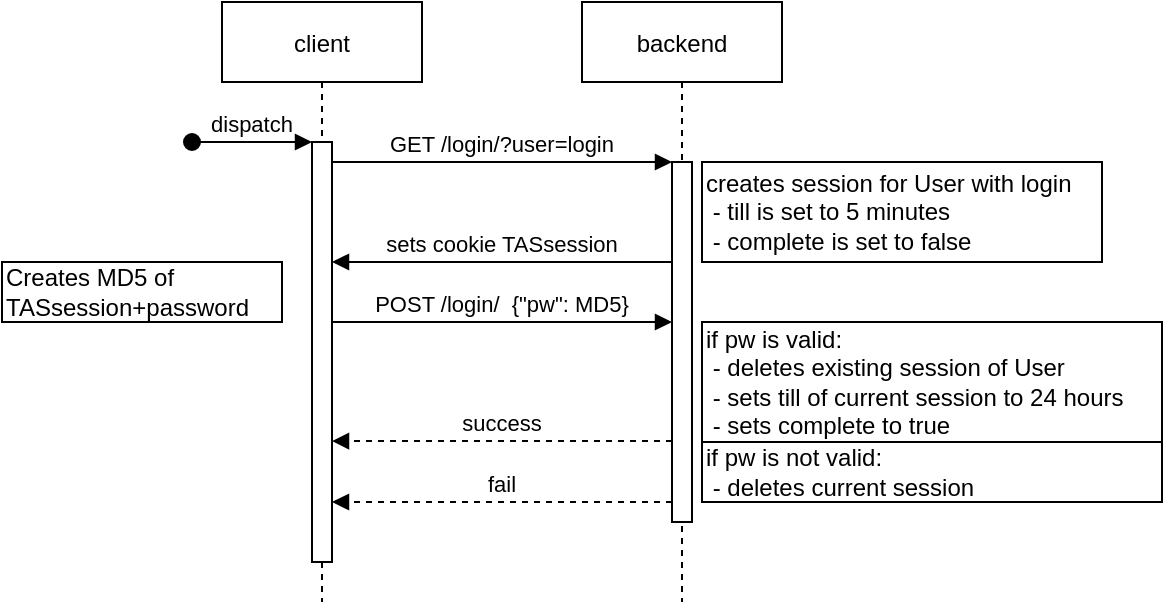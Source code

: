 <mxfile version="18.0.6" type="device"><diagram id="kgpKYQtTHZ0yAKxKKP6v" name="Page-1"><mxGraphModel dx="1422" dy="805" grid="1" gridSize="10" guides="1" tooltips="1" connect="1" arrows="1" fold="1" page="1" pageScale="1" pageWidth="850" pageHeight="1100" math="0" shadow="0"><root><mxCell id="0"/><mxCell id="1" parent="0"/><mxCell id="3nuBFxr9cyL0pnOWT2aG-1" value="client" style="shape=umlLifeline;perimeter=lifelinePerimeter;container=1;collapsible=0;recursiveResize=0;rounded=0;shadow=0;strokeWidth=1;" parent="1" vertex="1"><mxGeometry x="120" y="80" width="100" height="300" as="geometry"/></mxCell><mxCell id="3nuBFxr9cyL0pnOWT2aG-2" value="" style="points=[];perimeter=orthogonalPerimeter;rounded=0;shadow=0;strokeWidth=1;" parent="3nuBFxr9cyL0pnOWT2aG-1" vertex="1"><mxGeometry x="45" y="70" width="10" height="210" as="geometry"/></mxCell><mxCell id="3nuBFxr9cyL0pnOWT2aG-3" value="dispatch" style="verticalAlign=bottom;startArrow=oval;endArrow=block;startSize=8;shadow=0;strokeWidth=1;" parent="3nuBFxr9cyL0pnOWT2aG-1" target="3nuBFxr9cyL0pnOWT2aG-2" edge="1"><mxGeometry relative="1" as="geometry"><mxPoint x="-15" y="70" as="sourcePoint"/></mxGeometry></mxCell><mxCell id="3nuBFxr9cyL0pnOWT2aG-5" value="backend" style="shape=umlLifeline;perimeter=lifelinePerimeter;container=1;collapsible=0;recursiveResize=0;rounded=0;shadow=0;strokeWidth=1;" parent="1" vertex="1"><mxGeometry x="300" y="80" width="100" height="300" as="geometry"/></mxCell><mxCell id="3nuBFxr9cyL0pnOWT2aG-6" value="" style="points=[];perimeter=orthogonalPerimeter;rounded=0;shadow=0;strokeWidth=1;" parent="3nuBFxr9cyL0pnOWT2aG-5" vertex="1"><mxGeometry x="45" y="80" width="10" height="180" as="geometry"/></mxCell><mxCell id="3nuBFxr9cyL0pnOWT2aG-8" value="GET /login/?user=login" style="verticalAlign=bottom;endArrow=block;entryX=0;entryY=0;shadow=0;strokeWidth=1;" parent="1" source="3nuBFxr9cyL0pnOWT2aG-2" target="3nuBFxr9cyL0pnOWT2aG-6" edge="1"><mxGeometry relative="1" as="geometry"><mxPoint x="275" y="160" as="sourcePoint"/></mxGeometry></mxCell><mxCell id="3nuBFxr9cyL0pnOWT2aG-9" value="sets cookie TASsession" style="verticalAlign=bottom;endArrow=block;shadow=0;strokeWidth=1;" parent="1" source="3nuBFxr9cyL0pnOWT2aG-6" target="3nuBFxr9cyL0pnOWT2aG-2" edge="1"><mxGeometry relative="1" as="geometry"><mxPoint x="340" y="200" as="sourcePoint"/><mxPoint x="180" y="210" as="targetPoint"/><Array as="points"><mxPoint x="280" y="210"/></Array></mxGeometry></mxCell><mxCell id="jsbS36TXrQa4jQ_E_NbG-1" value="creates session for User with login&lt;br&gt;&amp;nbsp;- till is set to 5 minutes&lt;br&gt;&amp;nbsp;- complete is set to false" style="rounded=0;whiteSpace=wrap;html=1;align=left;autosize=1;" parent="1" vertex="1"><mxGeometry x="360" y="160" width="200" height="50" as="geometry"/></mxCell><mxCell id="jsbS36TXrQa4jQ_E_NbG-2" value="Creates MD5 of&lt;br&gt;TASsession+password" style="rounded=0;whiteSpace=wrap;html=1;align=left;autosize=1;" parent="1" vertex="1"><mxGeometry x="10" y="210" width="140" height="30" as="geometry"/></mxCell><mxCell id="jsbS36TXrQa4jQ_E_NbG-5" value="POST /login/  {&quot;pw&quot;: MD5}" style="verticalAlign=bottom;endArrow=block;entryX=0;entryY=0;shadow=0;strokeWidth=1;" parent="1" edge="1"><mxGeometry relative="1" as="geometry"><mxPoint x="175" y="240.0" as="sourcePoint"/><mxPoint x="345" y="240.0" as="targetPoint"/></mxGeometry></mxCell><mxCell id="jsbS36TXrQa4jQ_E_NbG-6" value="if pw is valid:&lt;br&gt;&amp;nbsp;- deletes existing session of User&lt;br&gt;&amp;nbsp;- sets till of current session to 24 hours&lt;br&gt;&amp;nbsp;- sets complete to true" style="rounded=0;whiteSpace=wrap;html=1;align=left;autosize=0;" parent="1" vertex="1"><mxGeometry x="360" y="240" width="230" height="60" as="geometry"/></mxCell><mxCell id="jsbS36TXrQa4jQ_E_NbG-7" value="success" style="verticalAlign=bottom;endArrow=block;shadow=0;strokeWidth=1;dashed=1;" parent="1" edge="1"><mxGeometry relative="1" as="geometry"><mxPoint x="345" y="299.52" as="sourcePoint"/><mxPoint x="175" y="299.52" as="targetPoint"/><Array as="points"><mxPoint x="280" y="299.52"/></Array></mxGeometry></mxCell><mxCell id="jsbS36TXrQa4jQ_E_NbG-8" value="if pw is not valid:&lt;br&gt;&amp;nbsp;- deletes current session" style="rounded=0;whiteSpace=wrap;html=1;align=left;autosize=0;" parent="1" vertex="1"><mxGeometry x="360" y="300" width="230" height="30" as="geometry"/></mxCell><mxCell id="jsbS36TXrQa4jQ_E_NbG-9" value="fail" style="verticalAlign=bottom;endArrow=block;shadow=0;strokeWidth=1;dashed=1;" parent="1" edge="1"><mxGeometry relative="1" as="geometry"><mxPoint x="345" y="330" as="sourcePoint"/><mxPoint x="175" y="330" as="targetPoint"/><Array as="points"><mxPoint x="280" y="330"/></Array></mxGeometry></mxCell></root></mxGraphModel></diagram></mxfile>